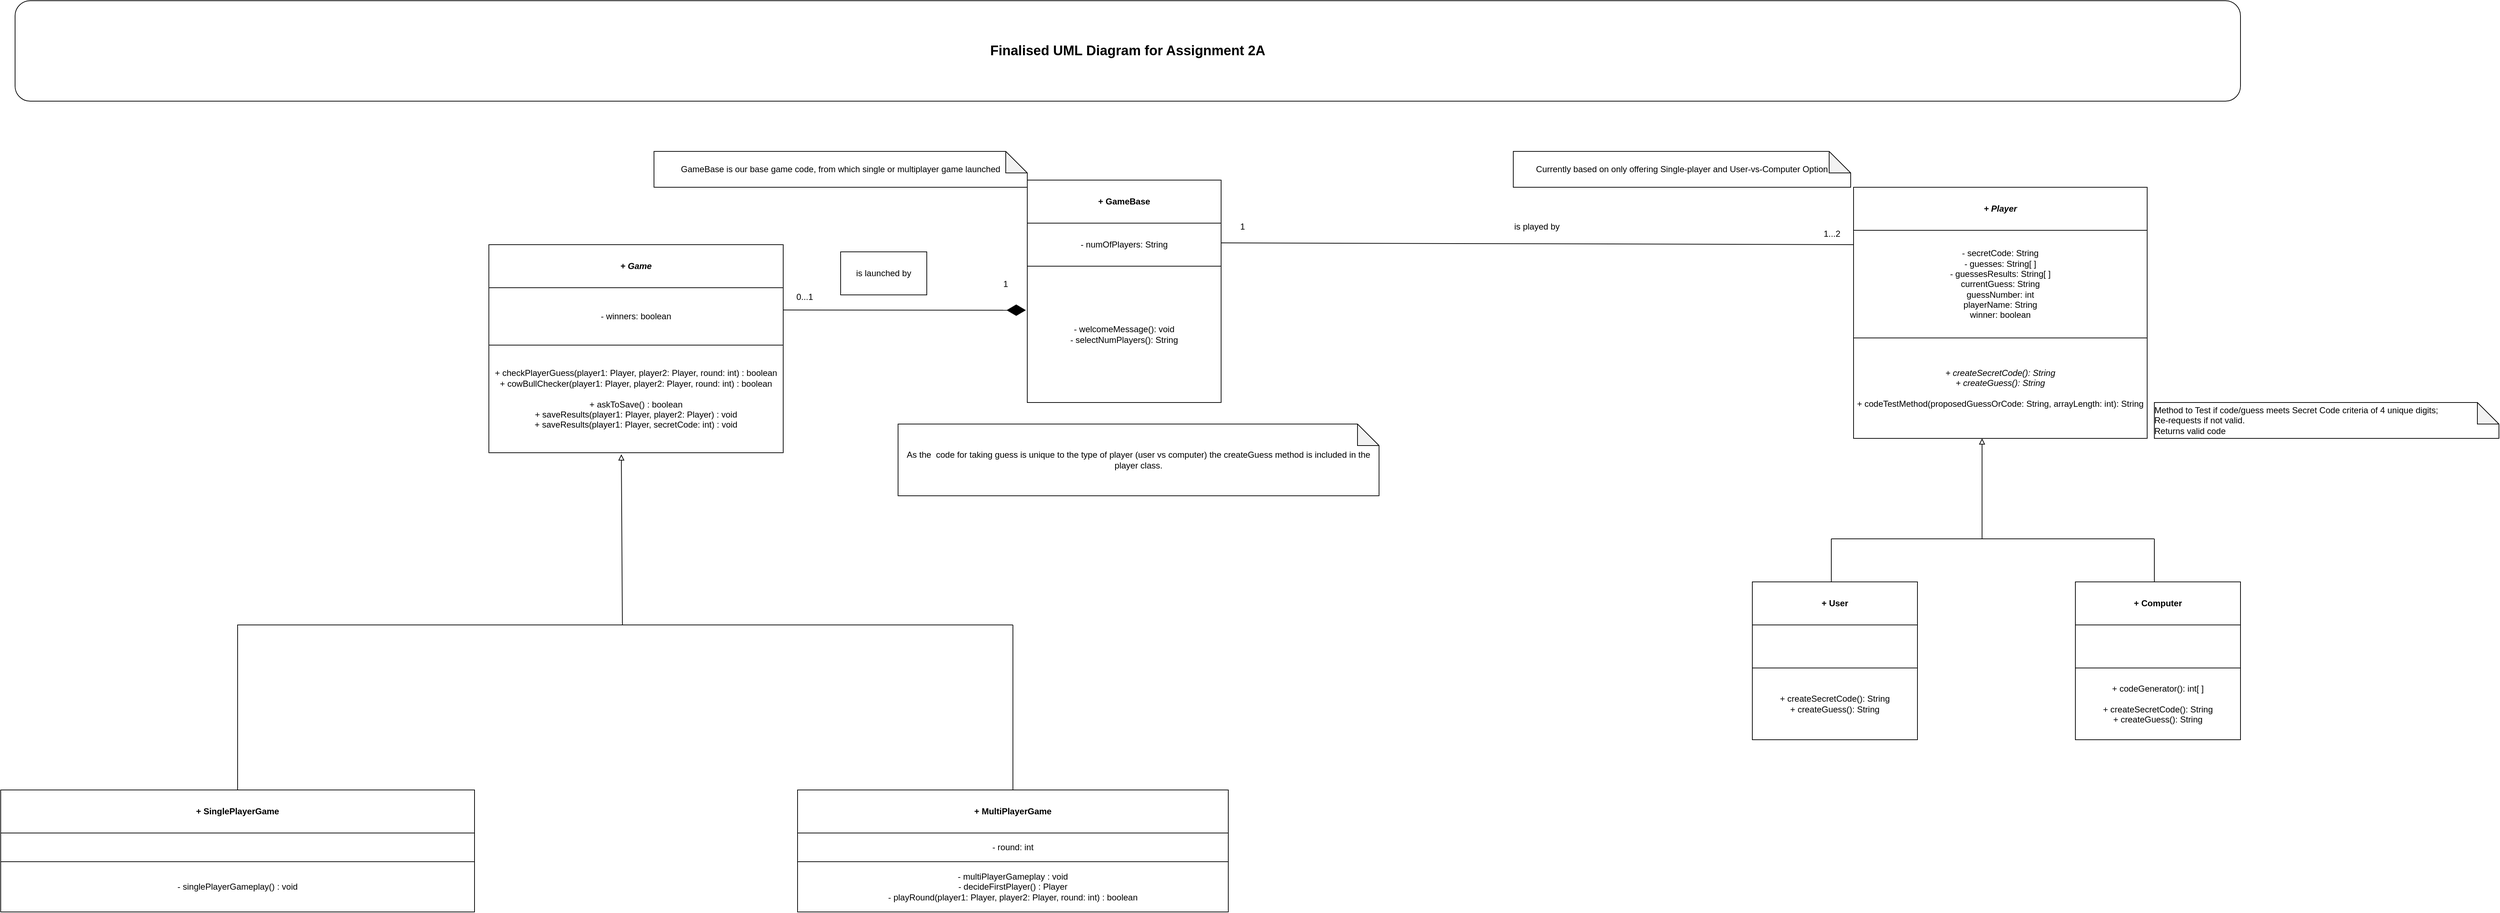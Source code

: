 <mxfile version="24.2.1" type="github">
  <diagram name="Page-1" id="k9EaVZVAbxrQNVvtNwEI">
    <mxGraphModel dx="6439" dy="2751" grid="1" gridSize="10" guides="1" tooltips="1" connect="1" arrows="1" fold="1" page="1" pageScale="1" pageWidth="827" pageHeight="1169" math="0" shadow="0">
      <root>
        <mxCell id="0" />
        <mxCell id="1" parent="0" />
        <mxCell id="YOF9pa97loRDRJes7WbL-1" value="&lt;i&gt;+ Player&lt;/i&gt;" style="rounded=0;whiteSpace=wrap;html=1;fontStyle=1" parent="1" vertex="1">
          <mxGeometry x="61" y="50" width="409" height="60" as="geometry" />
        </mxCell>
        <mxCell id="YOF9pa97loRDRJes7WbL-3" value="&lt;div&gt;- secretCode: String&lt;/div&gt;&lt;div&gt;- guesses: String[ ]&lt;/div&gt;&lt;div&gt;- guessesResults: String[ ]&lt;/div&gt;&lt;div&gt;currentGuess: String&lt;/div&gt;&lt;div&gt;guessNumber: int&lt;/div&gt;&lt;div&gt;playerName: String&lt;/div&gt;&lt;div&gt;winner: boolean&lt;/div&gt;" style="rounded=0;whiteSpace=wrap;html=1;" parent="1" vertex="1">
          <mxGeometry x="61" y="110" width="409" height="150" as="geometry" />
        </mxCell>
        <mxCell id="YOF9pa97loRDRJes7WbL-4" value="&lt;div&gt;+ createSecretCode(): String&lt;/div&gt;&lt;div&gt;+ createGuess(): String&lt;/div&gt;&lt;div&gt;&lt;span style=&quot;font-style: normal;&quot;&gt;&lt;br&gt;&lt;/span&gt;&lt;/div&gt;&lt;span style=&quot;font-style: normal;&quot;&gt;+ codeTestMethod(proposedGuessOrCode: String, arrayLength: int): String&lt;/span&gt;" style="rounded=0;whiteSpace=wrap;html=1;fontStyle=2" parent="1" vertex="1">
          <mxGeometry x="61" y="260" width="409" height="140" as="geometry" />
        </mxCell>
        <mxCell id="YOF9pa97loRDRJes7WbL-10" value="" style="endArrow=none;html=1;rounded=0;" parent="1" edge="1">
          <mxGeometry width="50" height="50" relative="1" as="geometry">
            <mxPoint x="30" y="600" as="sourcePoint" />
            <mxPoint x="30" y="540" as="targetPoint" />
          </mxGeometry>
        </mxCell>
        <mxCell id="YOF9pa97loRDRJes7WbL-11" value="" style="endArrow=none;html=1;rounded=0;" parent="1" edge="1">
          <mxGeometry width="50" height="50" relative="1" as="geometry">
            <mxPoint x="30" y="540" as="sourcePoint" />
            <mxPoint x="280" y="540" as="targetPoint" />
          </mxGeometry>
        </mxCell>
        <mxCell id="YOF9pa97loRDRJes7WbL-12" value="" style="endArrow=none;html=1;rounded=0;" parent="1" edge="1">
          <mxGeometry width="50" height="50" relative="1" as="geometry">
            <mxPoint x="280" y="540" as="sourcePoint" />
            <mxPoint x="480" y="540" as="targetPoint" />
          </mxGeometry>
        </mxCell>
        <mxCell id="YOF9pa97loRDRJes7WbL-13" value="" style="endArrow=none;html=1;rounded=0;" parent="1" edge="1">
          <mxGeometry width="50" height="50" relative="1" as="geometry">
            <mxPoint x="480" y="600" as="sourcePoint" />
            <mxPoint x="480" y="540" as="targetPoint" />
          </mxGeometry>
        </mxCell>
        <mxCell id="YOF9pa97loRDRJes7WbL-14" value="" style="endArrow=block;html=1;rounded=0;endFill=0;entryX=0.431;entryY=1.025;entryDx=0;entryDy=0;entryPerimeter=0;" parent="1" edge="1">
          <mxGeometry width="50" height="50" relative="1" as="geometry">
            <mxPoint x="240" y="540" as="sourcePoint" />
            <mxPoint x="239.999" y="400" as="targetPoint" />
          </mxGeometry>
        </mxCell>
        <mxCell id="YOF9pa97loRDRJes7WbL-16" value="+ User" style="rounded=0;whiteSpace=wrap;html=1;fontStyle=1" parent="1" vertex="1">
          <mxGeometry x="-80" y="600" width="230" height="60" as="geometry" />
        </mxCell>
        <mxCell id="YOF9pa97loRDRJes7WbL-18" value="" style="rounded=0;whiteSpace=wrap;html=1;" parent="1" vertex="1">
          <mxGeometry x="-80" y="660" width="230" height="60" as="geometry" />
        </mxCell>
        <mxCell id="YOF9pa97loRDRJes7WbL-20" value="&lt;div&gt;&lt;div style=&quot;font-size: 12.0px;&quot;&gt;+ createSecretCode(): String&lt;/div&gt;&lt;div style=&quot;font-size: 12.0px;&quot;&gt;+ createGuess(): String&lt;/div&gt;&lt;/div&gt;" style="rounded=0;whiteSpace=wrap;html=1;" parent="1" vertex="1">
          <mxGeometry x="-80" y="720" width="230" height="100" as="geometry" />
        </mxCell>
        <mxCell id="YOF9pa97loRDRJes7WbL-21" value="+ Computer" style="rounded=0;whiteSpace=wrap;html=1;fontStyle=1" parent="1" vertex="1">
          <mxGeometry x="370" y="600" width="230" height="60" as="geometry" />
        </mxCell>
        <mxCell id="YOF9pa97loRDRJes7WbL-22" value="" style="rounded=0;whiteSpace=wrap;html=1;" parent="1" vertex="1">
          <mxGeometry x="370" y="660" width="230" height="60" as="geometry" />
        </mxCell>
        <mxCell id="YOF9pa97loRDRJes7WbL-23" value="+ codeGenerator(): int[ ]&lt;div&gt;&lt;br&gt;&lt;/div&gt;&lt;div&gt;&lt;div style=&quot;font-size: 12.0px;&quot;&gt;+ createSecretCode(): String&lt;/div&gt;&lt;div style=&quot;font-size: 12.0px;&quot;&gt;+ createGuess(): String&lt;/div&gt;&lt;/div&gt;" style="rounded=0;whiteSpace=wrap;html=1;" parent="1" vertex="1">
          <mxGeometry x="370" y="720" width="230" height="100" as="geometry" />
        </mxCell>
        <mxCell id="YOF9pa97loRDRJes7WbL-24" value="" style="endArrow=none;html=1;rounded=0;exitX=1;exitY=0.25;exitDx=0;exitDy=0;entryX=1;entryY=1;entryDx=0;entryDy=0;" parent="1" edge="1" target="YOF9pa97loRDRJes7WbL-30">
          <mxGeometry width="50" height="50" relative="1" as="geometry">
            <mxPoint x="-820" y="127.5" as="sourcePoint" />
            <mxPoint x="220" y="128" as="targetPoint" />
          </mxGeometry>
        </mxCell>
        <mxCell id="YOF9pa97loRDRJes7WbL-25" value="+ GameBase" style="rounded=0;whiteSpace=wrap;html=1;fontStyle=1" parent="1" vertex="1">
          <mxGeometry x="-1090" y="40" width="270" height="60" as="geometry" />
        </mxCell>
        <mxCell id="YOF9pa97loRDRJes7WbL-26" value="&lt;div&gt;- numOfPlayers: String&lt;/div&gt;" style="rounded=0;whiteSpace=wrap;html=1;" parent="1" vertex="1">
          <mxGeometry x="-1090" y="100" width="270" height="60" as="geometry" />
        </mxCell>
        <mxCell id="YOF9pa97loRDRJes7WbL-27" value="&lt;div&gt;- welcomeMessage(): void&lt;/div&gt;&lt;div&gt;- selectNumPlayers(): String&lt;/div&gt;" style="rounded=0;whiteSpace=wrap;html=1;" parent="1" vertex="1">
          <mxGeometry x="-1090" y="160" width="270" height="190" as="geometry" />
        </mxCell>
        <mxCell id="YOF9pa97loRDRJes7WbL-28" value="1" style="text;html=1;align=center;verticalAlign=middle;whiteSpace=wrap;rounded=0;" parent="1" vertex="1">
          <mxGeometry x="-820" y="90" width="60" height="30" as="geometry" />
        </mxCell>
        <mxCell id="YOF9pa97loRDRJes7WbL-30" value="1...2" style="text;html=1;align=center;verticalAlign=middle;whiteSpace=wrap;rounded=0;" parent="1" vertex="1">
          <mxGeometry x="1" y="100" width="60" height="30" as="geometry" />
        </mxCell>
        <mxCell id="hQRz_85s9rLfY9cLulfY-1" value="+ SinglePlayerGame" style="rounded=0;whiteSpace=wrap;html=1;fontStyle=1" parent="1" vertex="1">
          <mxGeometry x="-2520" y="890" width="660" height="60" as="geometry" />
        </mxCell>
        <mxCell id="hQRz_85s9rLfY9cLulfY-2" value="" style="rounded=0;whiteSpace=wrap;html=1;" parent="1" vertex="1">
          <mxGeometry x="-2520" y="950" width="660" height="40" as="geometry" />
        </mxCell>
        <mxCell id="hQRz_85s9rLfY9cLulfY-3" value="-&amp;nbsp;singlePlayerGameplay() : void" style="rounded=0;whiteSpace=wrap;html=1;" parent="1" vertex="1">
          <mxGeometry x="-2520" y="990" width="660" height="70" as="geometry" />
        </mxCell>
        <mxCell id="hQRz_85s9rLfY9cLulfY-4" value="+ MultiPlayerGame" style="rounded=0;whiteSpace=wrap;html=1;fontStyle=1" parent="1" vertex="1">
          <mxGeometry x="-1410" y="890" width="600" height="60" as="geometry" />
        </mxCell>
        <mxCell id="hQRz_85s9rLfY9cLulfY-5" value="- round: int" style="rounded=0;whiteSpace=wrap;html=1;" parent="1" vertex="1">
          <mxGeometry x="-1410" y="950" width="600" height="40" as="geometry" />
        </mxCell>
        <mxCell id="hQRz_85s9rLfY9cLulfY-14" value="" style="endArrow=diamondThin;endFill=1;endSize=24;html=1;rounded=0;entryX=-0.007;entryY=0.323;entryDx=0;entryDy=0;entryPerimeter=0;" parent="1" target="YOF9pa97loRDRJes7WbL-27" edge="1">
          <mxGeometry width="160" relative="1" as="geometry">
            <mxPoint x="-1460" y="221" as="sourcePoint" />
            <mxPoint x="-1100" y="221" as="targetPoint" />
          </mxGeometry>
        </mxCell>
        <mxCell id="hQRz_85s9rLfY9cLulfY-16" value="1" style="text;html=1;align=center;verticalAlign=middle;whiteSpace=wrap;rounded=0;" parent="1" vertex="1">
          <mxGeometry x="-1150" y="170" width="60" height="30" as="geometry" />
        </mxCell>
        <mxCell id="hQRz_85s9rLfY9cLulfY-17" value="0...1" style="text;html=1;align=center;verticalAlign=middle;whiteSpace=wrap;rounded=0;" parent="1" vertex="1">
          <mxGeometry x="-1430" y="190" width="60" height="25" as="geometry" />
        </mxCell>
        <mxCell id="hQRz_85s9rLfY9cLulfY-19" value="&lt;div&gt;- multiPlayerGameplay : void&lt;/div&gt;&lt;div&gt;- decideFirstPlayer() : Player&lt;/div&gt;&lt;div&gt;- playRound(player1: Player, player2: Player, round: int) : boolean&lt;/div&gt;" style="rounded=0;whiteSpace=wrap;html=1;" parent="1" vertex="1">
          <mxGeometry x="-1410" y="990" width="600" height="70" as="geometry" />
        </mxCell>
        <mxCell id="hQRz_85s9rLfY9cLulfY-20" value="is played by" style="text;html=1;align=center;verticalAlign=middle;whiteSpace=wrap;rounded=0;" parent="1" vertex="1">
          <mxGeometry x="-430" y="90" width="100" height="30" as="geometry" />
        </mxCell>
        <mxCell id="hQRz_85s9rLfY9cLulfY-23" value="As the &amp;nbsp;code for taking guess is unique to the type of player (user vs computer) the createGuess method is included in the player class." style="shape=note;whiteSpace=wrap;html=1;backgroundOutline=1;darkOpacity=0.05;" parent="1" vertex="1">
          <mxGeometry x="-1270" y="380" width="670" height="100" as="geometry" />
        </mxCell>
        <mxCell id="hQRz_85s9rLfY9cLulfY-27" value="&lt;span style=&quot;font-size: 12.0px; white-space: nowrap;&quot;&gt;Currently based on only offering Single-player and User-vs-Computer Option&lt;/span&gt;" style="shape=note;whiteSpace=wrap;html=1;backgroundOutline=1;darkOpacity=0.05;resizable=1;autosize=0;overflow=width;snapToPoint=0;" parent="1" vertex="1">
          <mxGeometry x="-413" width="470" height="50" as="geometry" />
        </mxCell>
        <mxCell id="hQRz_85s9rLfY9cLulfY-29" value="&lt;span style=&quot;text-wrap-mode: nowrap;&quot;&gt;GameBase is our base game code, from which single or multiplayer game launched&lt;/span&gt;" style="shape=note;whiteSpace=wrap;html=1;backgroundOutline=1;darkOpacity=0.05;resizable=1;autosize=0;overflow=width;snapToPoint=0;" parent="1" vertex="1">
          <mxGeometry x="-1610" width="520" height="50" as="geometry" />
        </mxCell>
        <mxCell id="tzWpKe4abZOgEzqRnZSf-1" value="" style="endArrow=block;html=1;rounded=0;endFill=0;entryX=0.45;entryY=1.015;entryDx=0;entryDy=0;entryPerimeter=0;" edge="1" parent="1" target="tzWpKe4abZOgEzqRnZSf-18">
          <mxGeometry width="50" height="50" relative="1" as="geometry">
            <mxPoint x="-2190" y="890" as="sourcePoint" />
            <mxPoint x="-1654" y="430" as="targetPoint" />
            <Array as="points">
              <mxPoint x="-2190" y="660" />
              <mxPoint x="-1654" y="660" />
            </Array>
          </mxGeometry>
        </mxCell>
        <mxCell id="tzWpKe4abZOgEzqRnZSf-2" value="" style="endArrow=none;html=1;rounded=0;" edge="1" parent="1">
          <mxGeometry width="50" height="50" relative="1" as="geometry">
            <mxPoint x="-1660" y="660" as="sourcePoint" />
            <mxPoint x="-1110" y="660" as="targetPoint" />
          </mxGeometry>
        </mxCell>
        <mxCell id="tzWpKe4abZOgEzqRnZSf-7" value="&lt;i&gt;+ Game&lt;/i&gt;" style="rounded=0;whiteSpace=wrap;html=1;fontStyle=1" vertex="1" parent="1">
          <mxGeometry x="-1840" y="130" width="410" height="60" as="geometry" />
        </mxCell>
        <mxCell id="tzWpKe4abZOgEzqRnZSf-11" value="" style="endArrow=none;html=1;rounded=0;exitX=0.5;exitY=0;exitDx=0;exitDy=0;" edge="1" parent="1" source="hQRz_85s9rLfY9cLulfY-4">
          <mxGeometry width="50" height="50" relative="1" as="geometry">
            <mxPoint x="-1110" y="880" as="sourcePoint" />
            <mxPoint x="-1110" y="660" as="targetPoint" />
          </mxGeometry>
        </mxCell>
        <mxCell id="tzWpKe4abZOgEzqRnZSf-12" value="&lt;font style=&quot;font-size: 19px;&quot;&gt;&lt;b&gt;Finalised UML Diagram for Assignment 2A&lt;/b&gt;&lt;/font&gt;" style="rounded=1;whiteSpace=wrap;html=1;" vertex="1" parent="1">
          <mxGeometry x="-2500" y="-210" width="3100" height="140" as="geometry" />
        </mxCell>
        <mxCell id="tzWpKe4abZOgEzqRnZSf-13" value="is launched by" style="rounded=0;whiteSpace=wrap;html=1;" vertex="1" parent="1">
          <mxGeometry x="-1350" y="140" width="120" height="60" as="geometry" />
        </mxCell>
        <mxCell id="tzWpKe4abZOgEzqRnZSf-17" value="- winners: boolean" style="rounded=0;whiteSpace=wrap;html=1;" vertex="1" parent="1">
          <mxGeometry x="-1840" y="190" width="410" height="80" as="geometry" />
        </mxCell>
        <mxCell id="tzWpKe4abZOgEzqRnZSf-18" value="+ checkPlayerGuess(player1: Player, player2: Player, round: int) : boolean&lt;div&gt;+ cowBullChecker&lt;span style=&quot;font-size: 12.0px;&quot;&gt;(player1: Player, player2: Player, round: int) : boolean&lt;/span&gt;&lt;/div&gt;&lt;div&gt;&lt;span style=&quot;font-size: 12.0px;&quot;&gt;&lt;br&gt;&lt;/span&gt;&lt;/div&gt;&lt;div&gt;&lt;span style=&quot;font-size: 12.0px;&quot;&gt;+ askToSave() : boolean&lt;/span&gt;&lt;/div&gt;&lt;div&gt;&lt;span style=&quot;font-size: 12.0px;&quot;&gt;+ saveResults(player1: Player, player2: Player) : void&lt;/span&gt;&lt;/div&gt;&lt;div&gt;&lt;span style=&quot;font-size: 12.0px;&quot;&gt;+ saveResults(player1: Player, secretCode: int) : void&lt;/span&gt;&lt;/div&gt;" style="rounded=0;whiteSpace=wrap;html=1;" vertex="1" parent="1">
          <mxGeometry x="-1840" y="270" width="410" height="150" as="geometry" />
        </mxCell>
        <mxCell id="tzWpKe4abZOgEzqRnZSf-19" value="Method to Test if code/guess meets Secret Code criteria of&amp;nbsp;&lt;span style=&quot;font-size: 12px;&quot;&gt;4 unique digits;&amp;nbsp;&lt;/span&gt;&lt;div&gt;&lt;span style=&quot;font-size: 12px;&quot;&gt;Re-requests if not valid.&lt;/span&gt;&lt;/div&gt;&lt;div&gt;&lt;span style=&quot;font-size: 12px;&quot;&gt;Returns valid code&amp;nbsp;&lt;/span&gt;&lt;/div&gt;" style="shape=note;whiteSpace=wrap;html=1;backgroundOutline=1;darkOpacity=0.05;resizable=1;autosize=0;overflow=width;snapToPoint=0;align=left;spacingLeft=0;spacing=2;" vertex="1" parent="1">
          <mxGeometry x="480" y="350" width="480" height="50" as="geometry" />
        </mxCell>
      </root>
    </mxGraphModel>
  </diagram>
</mxfile>
